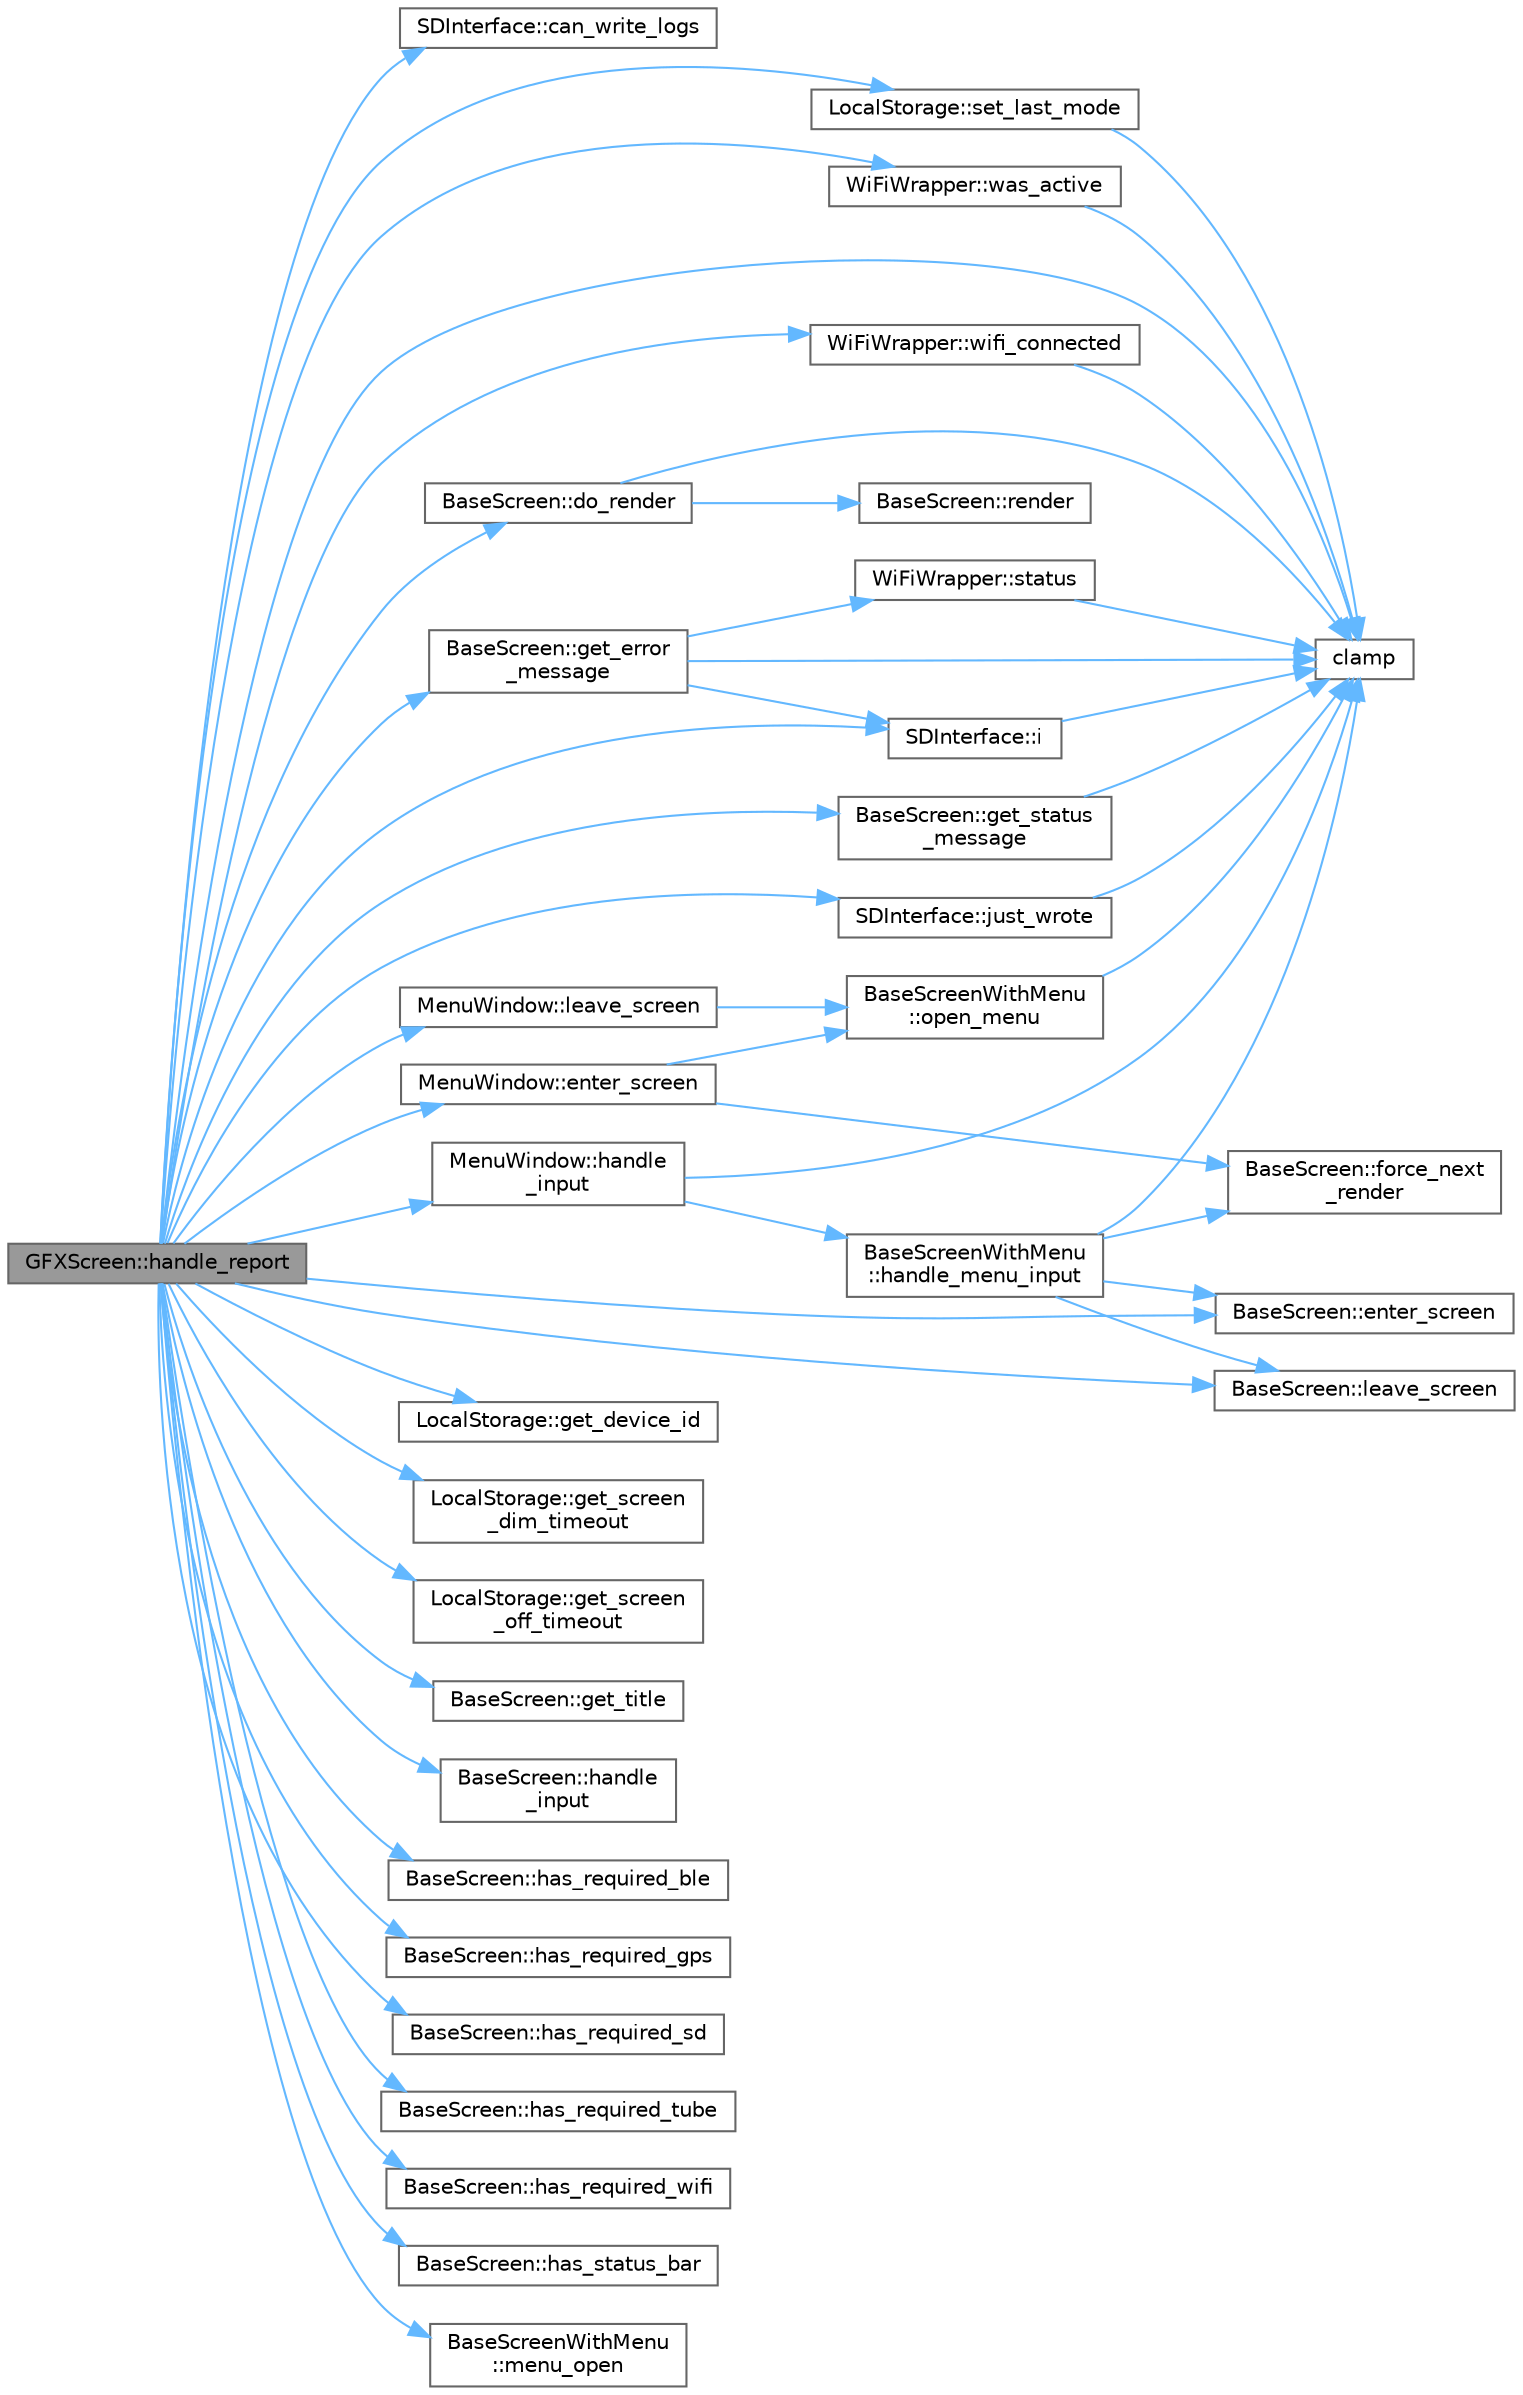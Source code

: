 digraph "GFXScreen::handle_report"
{
 // LATEX_PDF_SIZE
  bgcolor="transparent";
  edge [fontname=Helvetica,fontsize=10,labelfontname=Helvetica,labelfontsize=10];
  node [fontname=Helvetica,fontsize=10,shape=box,height=0.2,width=0.4];
  rankdir="LR";
  Node1 [id="Node000001",label="GFXScreen::handle_report",height=0.2,width=0.4,color="gray40", fillcolor="grey60", style="filled", fontcolor="black",tooltip=" "];
  Node1 -> Node2 [id="edge1_Node000001_Node000002",color="steelblue1",style="solid",tooltip=" "];
  Node2 [id="Node000002",label="SDInterface::can_write_logs",height=0.2,width=0.4,color="grey40", fillcolor="white", style="filled",URL="$class_s_d_interface.html#a1d00f529d7e34ba8b79d01ecca7577bf",tooltip=" "];
  Node1 -> Node3 [id="edge2_Node000001_Node000003",color="steelblue1",style="solid",tooltip=" "];
  Node3 [id="Node000003",label="clamp",height=0.2,width=0.4,color="grey40", fillcolor="white", style="filled",URL="$archive_2bgeigie__firmware__pio_2src_2configuration__server_8cpp.html#aed8613cf8a8e4ab677db757821414653",tooltip=" "];
  Node1 -> Node4 [id="edge3_Node000001_Node000004",color="steelblue1",style="solid",tooltip=" "];
  Node4 [id="Node000004",label="BaseScreen::do_render",height=0.2,width=0.4,color="grey40", fillcolor="white", style="filled",URL="$class_base_screen.html#abaa4b23c1f7314cdce0ddea7e7a8ed98",tooltip=" "];
  Node4 -> Node3 [id="edge4_Node000004_Node000003",color="steelblue1",style="solid",tooltip=" "];
  Node4 -> Node5 [id="edge5_Node000004_Node000005",color="steelblue1",style="solid",tooltip=" "];
  Node5 [id="Node000005",label="BaseScreen::render",height=0.2,width=0.4,color="grey40", fillcolor="white", style="filled",URL="$class_base_screen.html#a4a44081a61a095ce9cb8d086525d42b0",tooltip=" "];
  Node1 -> Node6 [id="edge6_Node000001_Node000006",color="steelblue1",style="solid",tooltip=" "];
  Node6 [id="Node000006",label="BaseScreen::enter_screen",height=0.2,width=0.4,color="grey40", fillcolor="white", style="filled",URL="$class_base_screen.html#a19944bf3ea67c81ccd2269fb16c9e2ea",tooltip=" "];
  Node1 -> Node7 [id="edge7_Node000001_Node000007",color="steelblue1",style="solid",tooltip=" "];
  Node7 [id="Node000007",label="MenuWindow::enter_screen",height=0.2,width=0.4,color="grey40", fillcolor="white", style="filled",URL="$class_menu_window.html#a2971f694878323174c931b8a466c5e82",tooltip=" "];
  Node7 -> Node8 [id="edge8_Node000007_Node000008",color="steelblue1",style="solid",tooltip=" "];
  Node8 [id="Node000008",label="BaseScreen::force_next\l_render",height=0.2,width=0.4,color="grey40", fillcolor="white", style="filled",URL="$class_base_screen.html#a475d077e56c80429539f9c8a973752dd",tooltip=" "];
  Node7 -> Node9 [id="edge9_Node000007_Node000009",color="steelblue1",style="solid",tooltip=" "];
  Node9 [id="Node000009",label="BaseScreenWithMenu\l::open_menu",height=0.2,width=0.4,color="grey40", fillcolor="white", style="filled",URL="$class_base_screen_with_menu.html#a8f6be48185ed453fde17e48f372951b1",tooltip=" "];
  Node9 -> Node3 [id="edge10_Node000009_Node000003",color="steelblue1",style="solid",tooltip=" "];
  Node1 -> Node10 [id="edge11_Node000001_Node000010",color="steelblue1",style="solid",tooltip=" "];
  Node10 [id="Node000010",label="LocalStorage::get_device_id",height=0.2,width=0.4,color="grey40", fillcolor="white", style="filled",URL="$class_local_storage.html#a21a006de02dc8ab7f3a47aafeb894f65",tooltip=" "];
  Node1 -> Node11 [id="edge12_Node000001_Node000011",color="steelblue1",style="solid",tooltip=" "];
  Node11 [id="Node000011",label="BaseScreen::get_error\l_message",height=0.2,width=0.4,color="grey40", fillcolor="white", style="filled",URL="$class_base_screen.html#a34ca21425e8a0306c8b28669b35216e6",tooltip=" "];
  Node11 -> Node3 [id="edge13_Node000011_Node000003",color="steelblue1",style="solid",tooltip=" "];
  Node11 -> Node12 [id="edge14_Node000011_Node000012",color="steelblue1",style="solid",tooltip=" "];
  Node12 [id="Node000012",label="SDInterface::i",height=0.2,width=0.4,color="grey40", fillcolor="white", style="filled",URL="$class_s_d_interface.html#a5b6c9815962e1ef35c816e116c84f15f",tooltip=" "];
  Node12 -> Node3 [id="edge15_Node000012_Node000003",color="steelblue1",style="solid",tooltip=" "];
  Node11 -> Node13 [id="edge16_Node000011_Node000013",color="steelblue1",style="solid",tooltip=" "];
  Node13 [id="Node000013",label="WiFiWrapper::status",height=0.2,width=0.4,color="grey40", fillcolor="white", style="filled",URL="$class_wi_fi_wrapper.html#aa58f85290d8055a08f88918aed43a044",tooltip=" "];
  Node13 -> Node3 [id="edge17_Node000013_Node000003",color="steelblue1",style="solid",tooltip=" "];
  Node1 -> Node14 [id="edge18_Node000001_Node000014",color="steelblue1",style="solid",tooltip=" "];
  Node14 [id="Node000014",label="LocalStorage::get_screen\l_dim_timeout",height=0.2,width=0.4,color="grey40", fillcolor="white", style="filled",URL="$class_local_storage.html#affa78ca5f1e87c0c8b608b2ca944e31d",tooltip=" "];
  Node1 -> Node15 [id="edge19_Node000001_Node000015",color="steelblue1",style="solid",tooltip=" "];
  Node15 [id="Node000015",label="LocalStorage::get_screen\l_off_timeout",height=0.2,width=0.4,color="grey40", fillcolor="white", style="filled",URL="$class_local_storage.html#a1d68d91675a043e514a0d07cf326a50b",tooltip=" "];
  Node1 -> Node16 [id="edge20_Node000001_Node000016",color="steelblue1",style="solid",tooltip=" "];
  Node16 [id="Node000016",label="BaseScreen::get_status\l_message",height=0.2,width=0.4,color="grey40", fillcolor="white", style="filled",URL="$class_base_screen.html#ac34eef3f7a364202d2399ce1b234bf04",tooltip=" "];
  Node16 -> Node3 [id="edge21_Node000016_Node000003",color="steelblue1",style="solid",tooltip=" "];
  Node1 -> Node17 [id="edge22_Node000001_Node000017",color="steelblue1",style="solid",tooltip=" "];
  Node17 [id="Node000017",label="BaseScreen::get_title",height=0.2,width=0.4,color="grey40", fillcolor="white", style="filled",URL="$class_base_screen.html#a8369a625bf2c71807b5cf2b98527fb42",tooltip=" "];
  Node1 -> Node18 [id="edge23_Node000001_Node000018",color="steelblue1",style="solid",tooltip=" "];
  Node18 [id="Node000018",label="MenuWindow::handle\l_input",height=0.2,width=0.4,color="grey40", fillcolor="white", style="filled",URL="$class_menu_window.html#afe3cdb7f44d6d7a534044abc6b4e1b92",tooltip=" "];
  Node18 -> Node3 [id="edge24_Node000018_Node000003",color="steelblue1",style="solid",tooltip=" "];
  Node18 -> Node19 [id="edge25_Node000018_Node000019",color="steelblue1",style="solid",tooltip=" "];
  Node19 [id="Node000019",label="BaseScreenWithMenu\l::handle_menu_input",height=0.2,width=0.4,color="grey40", fillcolor="white", style="filled",URL="$class_base_screen_with_menu.html#ad5a98a6810c71d60582197b4cec5bb5d",tooltip=" "];
  Node19 -> Node3 [id="edge26_Node000019_Node000003",color="steelblue1",style="solid",tooltip=" "];
  Node19 -> Node6 [id="edge27_Node000019_Node000006",color="steelblue1",style="solid",tooltip=" "];
  Node19 -> Node8 [id="edge28_Node000019_Node000008",color="steelblue1",style="solid",tooltip=" "];
  Node19 -> Node20 [id="edge29_Node000019_Node000020",color="steelblue1",style="solid",tooltip=" "];
  Node20 [id="Node000020",label="BaseScreen::leave_screen",height=0.2,width=0.4,color="grey40", fillcolor="white", style="filled",URL="$class_base_screen.html#a39550ebc8de9c9324c5abde283eb52c1",tooltip=" "];
  Node1 -> Node21 [id="edge30_Node000001_Node000021",color="steelblue1",style="solid",tooltip=" "];
  Node21 [id="Node000021",label="BaseScreen::handle\l_input",height=0.2,width=0.4,color="grey40", fillcolor="white", style="filled",URL="$class_base_screen.html#adfb9afa5102a23f608d0db4d95bd6d57",tooltip=" "];
  Node1 -> Node22 [id="edge31_Node000001_Node000022",color="steelblue1",style="solid",tooltip=" "];
  Node22 [id="Node000022",label="BaseScreen::has_required_ble",height=0.2,width=0.4,color="grey40", fillcolor="white", style="filled",URL="$class_base_screen.html#a5757931996557c8d7ec0ab352abc6e3e",tooltip=" "];
  Node1 -> Node23 [id="edge32_Node000001_Node000023",color="steelblue1",style="solid",tooltip=" "];
  Node23 [id="Node000023",label="BaseScreen::has_required_gps",height=0.2,width=0.4,color="grey40", fillcolor="white", style="filled",URL="$class_base_screen.html#ab4a9e852483065ab2ad6a86955985e90",tooltip=" "];
  Node1 -> Node24 [id="edge33_Node000001_Node000024",color="steelblue1",style="solid",tooltip=" "];
  Node24 [id="Node000024",label="BaseScreen::has_required_sd",height=0.2,width=0.4,color="grey40", fillcolor="white", style="filled",URL="$class_base_screen.html#a02551c85c014f0c35c0a887cdaad2e3e",tooltip=" "];
  Node1 -> Node25 [id="edge34_Node000001_Node000025",color="steelblue1",style="solid",tooltip=" "];
  Node25 [id="Node000025",label="BaseScreen::has_required_tube",height=0.2,width=0.4,color="grey40", fillcolor="white", style="filled",URL="$class_base_screen.html#abaf330fe58d138607d7eddafec78d2bc",tooltip=" "];
  Node1 -> Node26 [id="edge35_Node000001_Node000026",color="steelblue1",style="solid",tooltip=" "];
  Node26 [id="Node000026",label="BaseScreen::has_required_wifi",height=0.2,width=0.4,color="grey40", fillcolor="white", style="filled",URL="$class_base_screen.html#a2062532ed7e5f3fa63be92c2d04c7a66",tooltip=" "];
  Node1 -> Node27 [id="edge36_Node000001_Node000027",color="steelblue1",style="solid",tooltip=" "];
  Node27 [id="Node000027",label="BaseScreen::has_status_bar",height=0.2,width=0.4,color="grey40", fillcolor="white", style="filled",URL="$class_base_screen.html#a2b0ff8ed2e49c96fa6e8d3e158d6db13",tooltip=" "];
  Node1 -> Node12 [id="edge37_Node000001_Node000012",color="steelblue1",style="solid",tooltip=" "];
  Node1 -> Node28 [id="edge38_Node000001_Node000028",color="steelblue1",style="solid",tooltip=" "];
  Node28 [id="Node000028",label="SDInterface::just_wrote",height=0.2,width=0.4,color="grey40", fillcolor="white", style="filled",URL="$class_s_d_interface.html#afbb88cd8a67481964cd9f887e54898d5",tooltip=" "];
  Node28 -> Node3 [id="edge39_Node000028_Node000003",color="steelblue1",style="solid",tooltip=" "];
  Node1 -> Node20 [id="edge40_Node000001_Node000020",color="steelblue1",style="solid",tooltip=" "];
  Node1 -> Node29 [id="edge41_Node000001_Node000029",color="steelblue1",style="solid",tooltip=" "];
  Node29 [id="Node000029",label="MenuWindow::leave_screen",height=0.2,width=0.4,color="grey40", fillcolor="white", style="filled",URL="$class_menu_window.html#a2c5ae75df9da64b970dcbd408efc17ae",tooltip=" "];
  Node29 -> Node9 [id="edge42_Node000029_Node000009",color="steelblue1",style="solid",tooltip=" "];
  Node1 -> Node30 [id="edge43_Node000001_Node000030",color="steelblue1",style="solid",tooltip=" "];
  Node30 [id="Node000030",label="BaseScreenWithMenu\l::menu_open",height=0.2,width=0.4,color="grey40", fillcolor="white", style="filled",URL="$class_base_screen_with_menu.html#ab66bf6129a48cb1012009a3fe21a00b8",tooltip=" "];
  Node1 -> Node31 [id="edge44_Node000001_Node000031",color="steelblue1",style="solid",tooltip=" "];
  Node31 [id="Node000031",label="LocalStorage::set_last_mode",height=0.2,width=0.4,color="grey40", fillcolor="white", style="filled",URL="$class_local_storage.html#a496d17681c046860f06fb4b0b1f77359",tooltip=" "];
  Node31 -> Node3 [id="edge45_Node000031_Node000003",color="steelblue1",style="solid",tooltip=" "];
  Node1 -> Node32 [id="edge46_Node000001_Node000032",color="steelblue1",style="solid",tooltip=" "];
  Node32 [id="Node000032",label="WiFiWrapper::was_active",height=0.2,width=0.4,color="grey40", fillcolor="white", style="filled",URL="$class_wi_fi_wrapper.html#a47e4ba98a6816444c9e52d35ed62df6f",tooltip=" "];
  Node32 -> Node3 [id="edge47_Node000032_Node000003",color="steelblue1",style="solid",tooltip=" "];
  Node1 -> Node33 [id="edge48_Node000001_Node000033",color="steelblue1",style="solid",tooltip=" "];
  Node33 [id="Node000033",label="WiFiWrapper::wifi_connected",height=0.2,width=0.4,color="grey40", fillcolor="white", style="filled",URL="$class_wi_fi_wrapper.html#a37ba31d67d18f35822a2cda0b6b5bf48",tooltip=" "];
  Node33 -> Node3 [id="edge49_Node000033_Node000003",color="steelblue1",style="solid",tooltip=" "];
}
